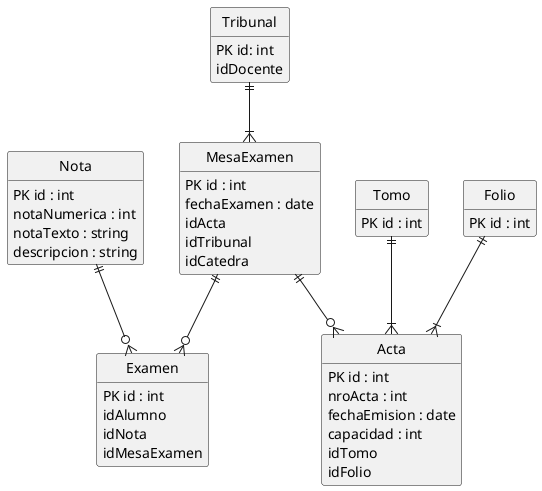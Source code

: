 @startuml diagramaDERExamenes

'---Ocultar icono distintivo de la entidad y metodos
hide circle
hide methods

'---Definición de entidades ---
entity Nota {
    PK id : int
    notaNumerica : int
    notaTexto : string
    descripcion : string

}

entity Tribunal {
    PK id: int
    '--idMesaExamen -> duda'
    '--relacion con docente--
    idDocente
}

entity Tomo {
    PK id : int
}

entity Folio{
    PK id : int
}

entity Acta {
    PK id : int
    nroActa : int
    fechaEmision : date 
    '-- capacidad: 17 --'
    capacidad : int 
    idTomo
    idFolio
}

entity MesaExamen {
    PK id : int
    fechaExamen : date 
    idActa
    '-- otra manera: que en tribunal exista el puntero hacia mesa de examenes -> evitamos cargar un array de docentes'
    idTribunal
    '-- relacion con catedra --'
    idCatedra
}

entity Examen{
    PK id : int
    '-- relación con alumno --'
    idAlumno
    idNota
    idMesaExamen
}


'----Relaciones-----
'Cero o uno	|o--
'Uno y solo uno	||--
'Cero o muchos	o{--
'Uno o muchos	}|--


'---Relacion entre entidades ---
MesaExamen ||--o{ Examen
Nota ||--o{ Examen
Tribunal ||--|{ MesaExamen
MesaExamen ||--o{ Acta 
Tomo ||--|{ Acta
Folio ||--|{ Acta


@enduml